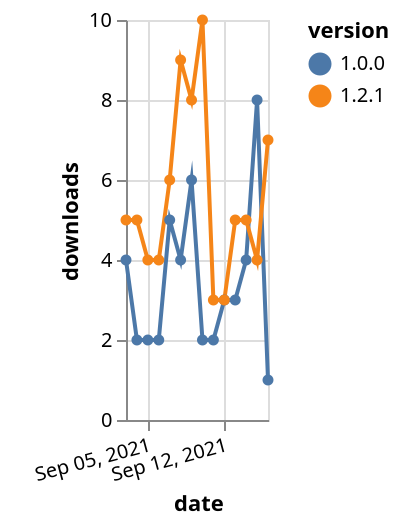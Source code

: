 {"$schema": "https://vega.github.io/schema/vega-lite/v5.json", "description": "A simple bar chart with embedded data.", "data": {"values": [{"date": "2021-09-03", "total": 1496, "delta": 4, "version": "1.0.0"}, {"date": "2021-09-04", "total": 1498, "delta": 2, "version": "1.0.0"}, {"date": "2021-09-05", "total": 1500, "delta": 2, "version": "1.0.0"}, {"date": "2021-09-06", "total": 1502, "delta": 2, "version": "1.0.0"}, {"date": "2021-09-07", "total": 1507, "delta": 5, "version": "1.0.0"}, {"date": "2021-09-08", "total": 1511, "delta": 4, "version": "1.0.0"}, {"date": "2021-09-09", "total": 1517, "delta": 6, "version": "1.0.0"}, {"date": "2021-09-10", "total": 1519, "delta": 2, "version": "1.0.0"}, {"date": "2021-09-11", "total": 1521, "delta": 2, "version": "1.0.0"}, {"date": "2021-09-12", "total": 1524, "delta": 3, "version": "1.0.0"}, {"date": "2021-09-13", "total": 1527, "delta": 3, "version": "1.0.0"}, {"date": "2021-09-14", "total": 1531, "delta": 4, "version": "1.0.0"}, {"date": "2021-09-15", "total": 1539, "delta": 8, "version": "1.0.0"}, {"date": "2021-09-16", "total": 1540, "delta": 1, "version": "1.0.0"}, {"date": "2021-09-03", "total": 528, "delta": 5, "version": "1.2.1"}, {"date": "2021-09-04", "total": 533, "delta": 5, "version": "1.2.1"}, {"date": "2021-09-05", "total": 537, "delta": 4, "version": "1.2.1"}, {"date": "2021-09-06", "total": 541, "delta": 4, "version": "1.2.1"}, {"date": "2021-09-07", "total": 547, "delta": 6, "version": "1.2.1"}, {"date": "2021-09-08", "total": 556, "delta": 9, "version": "1.2.1"}, {"date": "2021-09-09", "total": 564, "delta": 8, "version": "1.2.1"}, {"date": "2021-09-10", "total": 574, "delta": 10, "version": "1.2.1"}, {"date": "2021-09-11", "total": 577, "delta": 3, "version": "1.2.1"}, {"date": "2021-09-12", "total": 580, "delta": 3, "version": "1.2.1"}, {"date": "2021-09-13", "total": 585, "delta": 5, "version": "1.2.1"}, {"date": "2021-09-14", "total": 590, "delta": 5, "version": "1.2.1"}, {"date": "2021-09-15", "total": 594, "delta": 4, "version": "1.2.1"}, {"date": "2021-09-16", "total": 601, "delta": 7, "version": "1.2.1"}]}, "width": "container", "mark": {"type": "line", "point": {"filled": true}}, "encoding": {"x": {"field": "date", "type": "temporal", "timeUnit": "yearmonthdate", "title": "date", "axis": {"labelAngle": -15}}, "y": {"field": "delta", "type": "quantitative", "title": "downloads"}, "color": {"field": "version", "type": "nominal"}, "tooltip": {"field": "delta"}}}